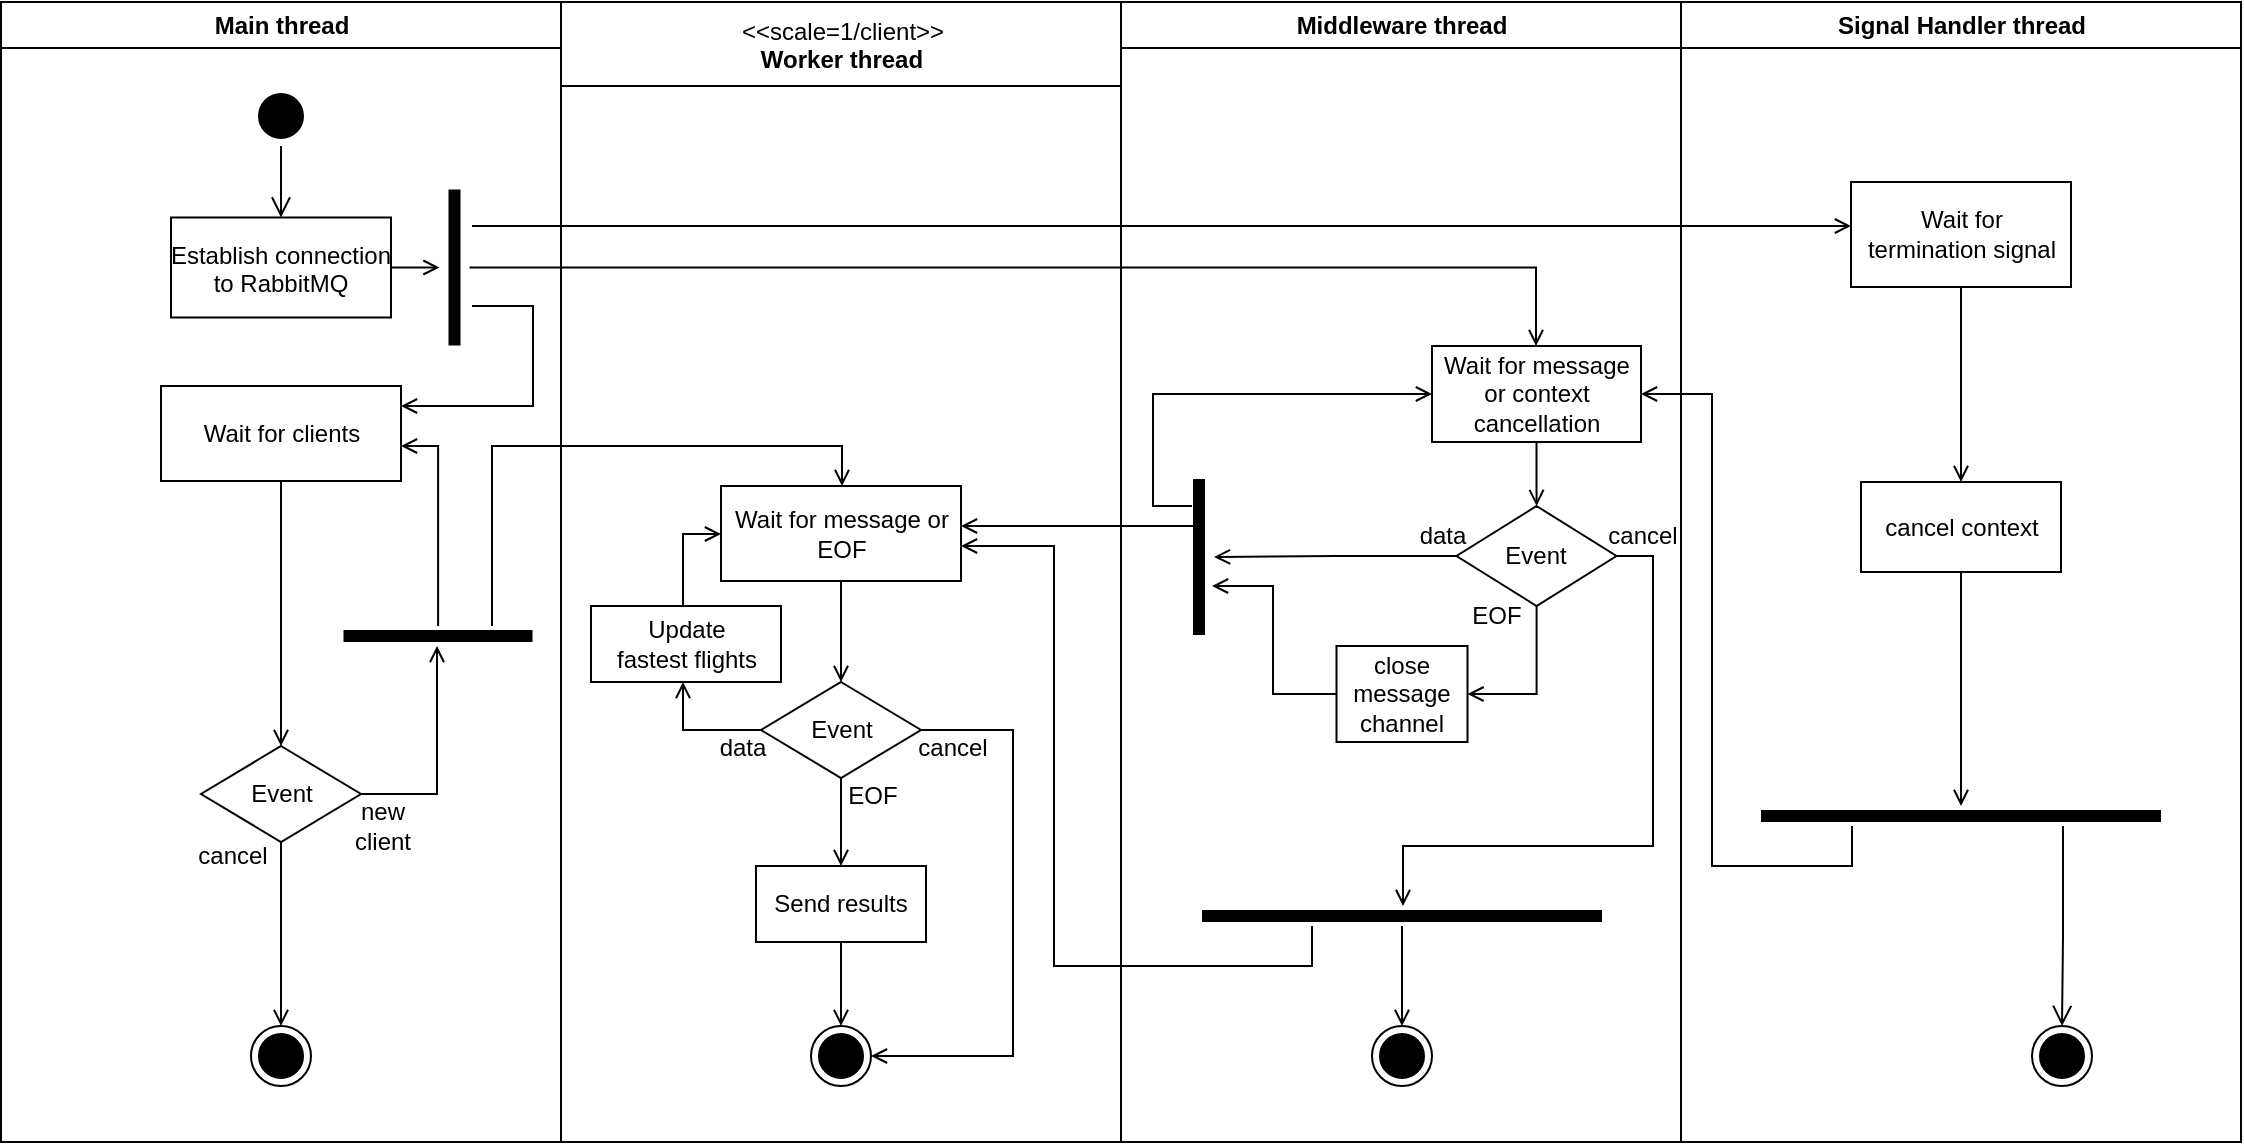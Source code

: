 <mxfile version="22.1.5" type="device" pages="2">
  <diagram name="Fastest" id="e7e014a7-5840-1c2e-5031-d8a46d1fe8dd">
    <mxGraphModel dx="2037" dy="478" grid="1" gridSize="10" guides="1" tooltips="1" connect="1" arrows="1" fold="1" page="1" pageScale="1" pageWidth="1169" pageHeight="826" background="none" math="0" shadow="0">
      <root>
        <mxCell id="0" />
        <mxCell id="1" parent="0" />
        <mxCell id="2" value="&#xa;Worker thread " style="swimlane;whiteSpace=wrap;fontStyle=1;startSize=42;" parent="1" vertex="1">
          <mxGeometry x="164.5" y="128" width="280" height="570" as="geometry" />
        </mxCell>
        <mxCell id="o3OENYJQWLkYWnhnGJ2E-64" style="edgeStyle=orthogonalEdgeStyle;rounded=0;orthogonalLoop=1;jettySize=auto;html=1;endArrow=open;endFill=0;" parent="2" source="o3OENYJQWLkYWnhnGJ2E-50" target="o3OENYJQWLkYWnhnGJ2E-65" edge="1">
          <mxGeometry relative="1" as="geometry">
            <mxPoint x="140" y="422" as="targetPoint" />
          </mxGeometry>
        </mxCell>
        <mxCell id="o3OENYJQWLkYWnhnGJ2E-50" value="&lt;div&gt;Wait for message or EOF&lt;br&gt;&lt;/div&gt;" style="rounded=0;whiteSpace=wrap;html=1;" parent="2" vertex="1">
          <mxGeometry x="80" y="242" width="120" height="47.5" as="geometry" />
        </mxCell>
        <mxCell id="LOclpNJPpTrJgy0J3EmH-41" style="edgeStyle=orthogonalEdgeStyle;rounded=0;orthogonalLoop=1;jettySize=auto;html=1;endArrow=open;endFill=0;" edge="1" parent="2" source="o3OENYJQWLkYWnhnGJ2E-65" target="o3OENYJQWLkYWnhnGJ2E-69">
          <mxGeometry relative="1" as="geometry" />
        </mxCell>
        <mxCell id="o3OENYJQWLkYWnhnGJ2E-65" value="Event" style="rhombus;whiteSpace=wrap;html=1;" parent="2" vertex="1">
          <mxGeometry x="100" y="340" width="80" height="48" as="geometry" />
        </mxCell>
        <mxCell id="8Y54ojKYTVyUvJ_XyWZ6-13" style="edgeStyle=orthogonalEdgeStyle;rounded=0;orthogonalLoop=1;jettySize=auto;html=1;endArrow=open;endFill=0;" parent="2" source="o3OENYJQWLkYWnhnGJ2E-65" target="o3OENYJQWLkYWnhnGJ2E-79" edge="1">
          <mxGeometry relative="1" as="geometry">
            <Array as="points">
              <mxPoint x="226" y="364" />
              <mxPoint x="226" y="527" />
            </Array>
          </mxGeometry>
        </mxCell>
        <mxCell id="LOclpNJPpTrJgy0J3EmH-42" style="edgeStyle=orthogonalEdgeStyle;rounded=0;orthogonalLoop=1;jettySize=auto;html=1;endArrow=open;endFill=0;" edge="1" parent="2" source="o3OENYJQWLkYWnhnGJ2E-69" target="o3OENYJQWLkYWnhnGJ2E-79">
          <mxGeometry relative="1" as="geometry" />
        </mxCell>
        <mxCell id="o3OENYJQWLkYWnhnGJ2E-69" value="Send results" style="html=1;whiteSpace=wrap;" parent="2" vertex="1">
          <mxGeometry x="97.5" y="432" width="85" height="38" as="geometry" />
        </mxCell>
        <mxCell id="o3OENYJQWLkYWnhnGJ2E-74" value="EOF" style="text;html=1;align=center;verticalAlign=middle;resizable=0;points=[];autosize=1;strokeColor=none;fillColor=none;" parent="2" vertex="1">
          <mxGeometry x="135.5" y="382" width="40" height="30" as="geometry" />
        </mxCell>
        <mxCell id="o3OENYJQWLkYWnhnGJ2E-77" style="edgeStyle=orthogonalEdgeStyle;rounded=0;orthogonalLoop=1;jettySize=auto;html=1;endArrow=open;endFill=0;" parent="2" source="o3OENYJQWLkYWnhnGJ2E-76" target="o3OENYJQWLkYWnhnGJ2E-50" edge="1">
          <mxGeometry relative="1" as="geometry">
            <Array as="points">
              <mxPoint x="61" y="266" />
            </Array>
          </mxGeometry>
        </mxCell>
        <mxCell id="o3OENYJQWLkYWnhnGJ2E-76" value="&lt;div&gt;Update&lt;/div&gt;&lt;div&gt;fastest flights&lt;/div&gt;" style="html=1;whiteSpace=wrap;" parent="2" vertex="1">
          <mxGeometry x="15" y="302" width="95" height="38" as="geometry" />
        </mxCell>
        <mxCell id="o3OENYJQWLkYWnhnGJ2E-71" style="edgeStyle=orthogonalEdgeStyle;rounded=0;orthogonalLoop=1;jettySize=auto;html=1;endArrow=open;endFill=0;" parent="2" source="o3OENYJQWLkYWnhnGJ2E-65" target="o3OENYJQWLkYWnhnGJ2E-76" edge="1">
          <mxGeometry relative="1" as="geometry">
            <Array as="points">
              <mxPoint x="61" y="364" />
            </Array>
          </mxGeometry>
        </mxCell>
        <mxCell id="o3OENYJQWLkYWnhnGJ2E-79" value="" style="ellipse;html=1;shape=endState;fillColor=#000000;strokeColor=#000000;" parent="2" vertex="1">
          <mxGeometry x="125" y="512" width="30" height="30" as="geometry" />
        </mxCell>
        <mxCell id="o3OENYJQWLkYWnhnGJ2E-70" value="data" style="text;html=1;align=center;verticalAlign=middle;resizable=0;points=[];autosize=1;strokeColor=none;fillColor=none;" parent="2" vertex="1">
          <mxGeometry x="70" y="358" width="40" height="30" as="geometry" />
        </mxCell>
        <mxCell id="LOclpNJPpTrJgy0J3EmH-43" value="cancel" style="text;html=1;align=center;verticalAlign=middle;resizable=0;points=[];autosize=1;strokeColor=none;fillColor=none;" vertex="1" parent="2">
          <mxGeometry x="165.5" y="358" width="60" height="30" as="geometry" />
        </mxCell>
        <mxCell id="LOclpNJPpTrJgy0J3EmH-45" value="&amp;lt;&amp;lt;scale=1/client&amp;gt;&amp;gt;" style="text;html=1;align=center;verticalAlign=middle;resizable=0;points=[];autosize=1;strokeColor=none;fillColor=none;" vertex="1" parent="2">
          <mxGeometry x="75" width="130" height="30" as="geometry" />
        </mxCell>
        <mxCell id="3" value="Middleware thread" style="swimlane;whiteSpace=wrap" parent="1" vertex="1">
          <mxGeometry x="444.5" y="128" width="280" height="570" as="geometry" />
        </mxCell>
        <mxCell id="o3OENYJQWLkYWnhnGJ2E-48" value="Wait for message or context cancellation" style="rounded=0;whiteSpace=wrap;html=1;" parent="3" vertex="1">
          <mxGeometry x="155.5" y="172" width="104.5" height="48" as="geometry" />
        </mxCell>
        <mxCell id="o3OENYJQWLkYWnhnGJ2E-54" value="EOF" style="text;html=1;align=center;verticalAlign=middle;resizable=0;points=[];autosize=1;strokeColor=none;fillColor=none;" parent="3" vertex="1">
          <mxGeometry x="167.75" y="292" width="40" height="30" as="geometry" />
        </mxCell>
        <mxCell id="LOclpNJPpTrJgy0J3EmH-37" style="edgeStyle=orthogonalEdgeStyle;rounded=0;orthogonalLoop=1;jettySize=auto;html=1;endArrow=open;endFill=0;" edge="1" parent="3" source="o3OENYJQWLkYWnhnGJ2E-55">
          <mxGeometry relative="1" as="geometry">
            <mxPoint x="45.5" y="292" as="targetPoint" />
            <Array as="points">
              <mxPoint x="76" y="346" />
              <mxPoint x="76" y="292" />
            </Array>
          </mxGeometry>
        </mxCell>
        <mxCell id="o3OENYJQWLkYWnhnGJ2E-55" value="close message channel" style="rounded=0;whiteSpace=wrap;html=1;" parent="3" vertex="1">
          <mxGeometry x="107.75" y="322" width="65.5" height="48" as="geometry" />
        </mxCell>
        <mxCell id="o3OENYJQWLkYWnhnGJ2E-80" style="edgeStyle=orthogonalEdgeStyle;rounded=0;orthogonalLoop=1;jettySize=auto;html=1;endArrow=open;endFill=0;" parent="3" source="o3OENYJQWLkYWnhnGJ2E-52" target="o3OENYJQWLkYWnhnGJ2E-94" edge="1">
          <mxGeometry relative="1" as="geometry">
            <mxPoint x="265.5" y="392" as="targetPoint" />
            <Array as="points">
              <mxPoint x="266" y="277" />
              <mxPoint x="266" y="422" />
              <mxPoint x="141" y="422" />
            </Array>
          </mxGeometry>
        </mxCell>
        <mxCell id="o3OENYJQWLkYWnhnGJ2E-52" value="Event" style="rhombus;whiteSpace=wrap;html=1;" parent="3" vertex="1">
          <mxGeometry x="167.75" y="252" width="80" height="50" as="geometry" />
        </mxCell>
        <mxCell id="o3OENYJQWLkYWnhnGJ2E-51" style="edgeStyle=orthogonalEdgeStyle;rounded=0;orthogonalLoop=1;jettySize=auto;html=1;endArrow=open;endFill=0;" parent="3" source="o3OENYJQWLkYWnhnGJ2E-48" target="o3OENYJQWLkYWnhnGJ2E-52" edge="1">
          <mxGeometry relative="1" as="geometry">
            <mxPoint x="140" y="292" as="targetPoint" />
          </mxGeometry>
        </mxCell>
        <mxCell id="o3OENYJQWLkYWnhnGJ2E-53" style="edgeStyle=orthogonalEdgeStyle;rounded=0;orthogonalLoop=1;jettySize=auto;html=1;endArrow=open;endFill=0;" parent="3" source="o3OENYJQWLkYWnhnGJ2E-52" target="o3OENYJQWLkYWnhnGJ2E-55" edge="1">
          <mxGeometry relative="1" as="geometry">
            <mxPoint x="140" y="382" as="targetPoint" />
            <Array as="points">
              <mxPoint x="208" y="346" />
            </Array>
          </mxGeometry>
        </mxCell>
        <mxCell id="o3OENYJQWLkYWnhnGJ2E-58" value="data" style="text;html=1;align=center;verticalAlign=middle;resizable=0;points=[];autosize=1;strokeColor=none;fillColor=none;" parent="3" vertex="1">
          <mxGeometry x="140.5" y="252" width="40" height="30" as="geometry" />
        </mxCell>
        <mxCell id="o3OENYJQWLkYWnhnGJ2E-61" style="edgeStyle=orthogonalEdgeStyle;rounded=0;orthogonalLoop=1;jettySize=auto;html=1;endArrow=open;endFill=0;" parent="3" target="o3OENYJQWLkYWnhnGJ2E-48" edge="1">
          <mxGeometry relative="1" as="geometry">
            <mxPoint x="35.5" y="252" as="sourcePoint" />
            <Array as="points">
              <mxPoint x="16" y="252" />
              <mxPoint x="16" y="196" />
            </Array>
          </mxGeometry>
        </mxCell>
        <mxCell id="o3OENYJQWLkYWnhnGJ2E-59" value="" style="shape=line;strokeWidth=6;strokeColor=#000000;rotation=90;" parent="3" vertex="1">
          <mxGeometry y="270" width="78" height="15" as="geometry" />
        </mxCell>
        <mxCell id="o3OENYJQWLkYWnhnGJ2E-57" style="edgeStyle=orthogonalEdgeStyle;rounded=0;orthogonalLoop=1;jettySize=auto;html=1;endArrow=open;endFill=0;" parent="3" source="o3OENYJQWLkYWnhnGJ2E-52" target="o3OENYJQWLkYWnhnGJ2E-59" edge="1">
          <mxGeometry relative="1" as="geometry">
            <mxPoint x="115.5" y="277" as="targetPoint" />
          </mxGeometry>
        </mxCell>
        <mxCell id="o3OENYJQWLkYWnhnGJ2E-83" value="cancel" style="text;html=1;align=center;verticalAlign=middle;resizable=0;points=[];autosize=1;strokeColor=none;fillColor=none;" parent="3" vertex="1">
          <mxGeometry x="235.5" y="252" width="50" height="30" as="geometry" />
        </mxCell>
        <mxCell id="o3OENYJQWLkYWnhnGJ2E-96" style="edgeStyle=orthogonalEdgeStyle;rounded=0;orthogonalLoop=1;jettySize=auto;html=1;endArrow=open;endFill=0;" parent="3" source="o3OENYJQWLkYWnhnGJ2E-94" target="o3OENYJQWLkYWnhnGJ2E-97" edge="1">
          <mxGeometry relative="1" as="geometry">
            <mxPoint x="140.5" y="512" as="targetPoint" />
          </mxGeometry>
        </mxCell>
        <mxCell id="o3OENYJQWLkYWnhnGJ2E-94" value="" style="shape=line;html=1;strokeWidth=6;strokeColor=#000000;" parent="3" vertex="1">
          <mxGeometry x="40.5" y="452" width="200" height="10" as="geometry" />
        </mxCell>
        <mxCell id="o3OENYJQWLkYWnhnGJ2E-97" value="" style="ellipse;html=1;shape=endState;fillColor=#000000;strokeColor=#000000;" parent="3" vertex="1">
          <mxGeometry x="125.5" y="512" width="30" height="30" as="geometry" />
        </mxCell>
        <mxCell id="4" value="Signal Handler thread" style="swimlane;whiteSpace=wrap" parent="1" vertex="1">
          <mxGeometry x="724.5" y="128" width="280" height="570" as="geometry" />
        </mxCell>
        <mxCell id="o3OENYJQWLkYWnhnGJ2E-46" style="edgeStyle=orthogonalEdgeStyle;rounded=0;orthogonalLoop=1;jettySize=auto;html=1;endArrow=open;endFill=0;" parent="4" source="o3OENYJQWLkYWnhnGJ2E-44" target="o3OENYJQWLkYWnhnGJ2E-45" edge="1">
          <mxGeometry relative="1" as="geometry" />
        </mxCell>
        <mxCell id="o3OENYJQWLkYWnhnGJ2E-44" value="&lt;div&gt;Wait for&lt;/div&gt;&lt;div&gt;termination signal&lt;/div&gt;" style="rounded=0;whiteSpace=wrap;html=1;" parent="4" vertex="1">
          <mxGeometry x="85" y="90" width="110" height="52.5" as="geometry" />
        </mxCell>
        <mxCell id="o3OENYJQWLkYWnhnGJ2E-45" value="cancel context" style="rounded=0;whiteSpace=wrap;html=1;" parent="4" vertex="1">
          <mxGeometry x="90" y="240" width="100" height="45" as="geometry" />
        </mxCell>
        <mxCell id="o3OENYJQWLkYWnhnGJ2E-67" value="" style="ellipse;html=1;shape=endState;fillColor=#000000;strokeColor=#000000;" parent="4" vertex="1">
          <mxGeometry x="175.5" y="512" width="30" height="30" as="geometry" />
        </mxCell>
        <mxCell id="o3OENYJQWLkYWnhnGJ2E-66" style="edgeStyle=orthogonalEdgeStyle;rounded=0;orthogonalLoop=1;jettySize=auto;html=1;endArrow=open;endFill=0;" parent="4" source="o3OENYJQWLkYWnhnGJ2E-45" target="o3OENYJQWLkYWnhnGJ2E-90" edge="1">
          <mxGeometry relative="1" as="geometry">
            <mxPoint x="140.5" y="402" as="targetPoint" />
          </mxGeometry>
        </mxCell>
        <mxCell id="o3OENYJQWLkYWnhnGJ2E-90" value="" style="shape=line;html=1;strokeWidth=6;strokeColor=#000000;" parent="4" vertex="1">
          <mxGeometry x="40" y="402" width="200" height="10" as="geometry" />
        </mxCell>
        <mxCell id="o3OENYJQWLkYWnhnGJ2E-91" value="" style="edgeStyle=orthogonalEdgeStyle;html=1;verticalAlign=bottom;endArrow=open;endSize=8;strokeColor=#000000;rounded=0;" parent="4" source="o3OENYJQWLkYWnhnGJ2E-90" target="o3OENYJQWLkYWnhnGJ2E-67" edge="1">
          <mxGeometry relative="1" as="geometry">
            <mxPoint x="135.5" y="482" as="targetPoint" />
            <Array as="points">
              <mxPoint x="191" y="467" />
            </Array>
          </mxGeometry>
        </mxCell>
        <mxCell id="o3OENYJQWLkYWnhnGJ2E-47" style="edgeStyle=orthogonalEdgeStyle;rounded=0;orthogonalLoop=1;jettySize=auto;html=1;endArrow=open;endFill=0;" parent="1" target="o3OENYJQWLkYWnhnGJ2E-48" edge="1" source="LOclpNJPpTrJgy0J3EmH-14">
          <mxGeometry relative="1" as="geometry">
            <mxPoint x="580" y="263" as="targetPoint" />
            <mxPoint x="400" y="280" as="sourcePoint" />
            <Array as="points">
              <mxPoint x="652" y="261" />
            </Array>
          </mxGeometry>
        </mxCell>
        <mxCell id="o3OENYJQWLkYWnhnGJ2E-60" style="edgeStyle=orthogonalEdgeStyle;rounded=0;orthogonalLoop=1;jettySize=auto;html=1;endArrow=open;endFill=0;" parent="1" source="o3OENYJQWLkYWnhnGJ2E-59" target="o3OENYJQWLkYWnhnGJ2E-50" edge="1">
          <mxGeometry relative="1" as="geometry">
            <Array as="points">
              <mxPoint x="484" y="390" />
            </Array>
          </mxGeometry>
        </mxCell>
        <mxCell id="o3OENYJQWLkYWnhnGJ2E-92" style="edgeStyle=orthogonalEdgeStyle;rounded=0;orthogonalLoop=1;jettySize=auto;html=1;endArrow=open;endFill=0;" parent="1" source="o3OENYJQWLkYWnhnGJ2E-90" target="o3OENYJQWLkYWnhnGJ2E-48" edge="1">
          <mxGeometry relative="1" as="geometry">
            <Array as="points">
              <mxPoint x="810" y="560" />
              <mxPoint x="740" y="560" />
              <mxPoint x="740" y="324" />
            </Array>
          </mxGeometry>
        </mxCell>
        <mxCell id="o3OENYJQWLkYWnhnGJ2E-62" style="edgeStyle=orthogonalEdgeStyle;rounded=0;orthogonalLoop=1;jettySize=auto;html=1;endArrow=open;endFill=0;" parent="1" source="o3OENYJQWLkYWnhnGJ2E-94" target="o3OENYJQWLkYWnhnGJ2E-50" edge="1">
          <mxGeometry relative="1" as="geometry">
            <mxPoint x="540" y="580" as="sourcePoint" />
            <mxPoint x="370" y="340" as="targetPoint" />
            <Array as="points">
              <mxPoint x="540" y="610" />
              <mxPoint x="411" y="610" />
              <mxPoint x="411" y="400" />
            </Array>
          </mxGeometry>
        </mxCell>
        <mxCell id="LOclpNJPpTrJgy0J3EmH-9" value="Main thread" style="swimlane;whiteSpace=wrap" vertex="1" parent="1">
          <mxGeometry x="-115.5" y="128" width="280" height="570" as="geometry" />
        </mxCell>
        <mxCell id="LOclpNJPpTrJgy0J3EmH-10" value="" style="ellipse;shape=startState;fillColor=#000000;strokeColor=#000000;" vertex="1" parent="LOclpNJPpTrJgy0J3EmH-9">
          <mxGeometry x="125" y="42" width="30" height="30" as="geometry" />
        </mxCell>
        <mxCell id="LOclpNJPpTrJgy0J3EmH-11" value="" style="edgeStyle=elbowEdgeStyle;elbow=horizontal;verticalAlign=bottom;endArrow=open;endSize=8;strokeColor=#000000;endFill=1;rounded=0" edge="1" parent="LOclpNJPpTrJgy0J3EmH-9" source="LOclpNJPpTrJgy0J3EmH-10" target="LOclpNJPpTrJgy0J3EmH-12">
          <mxGeometry x="100" y="40" as="geometry">
            <mxPoint x="115" y="110" as="targetPoint" />
          </mxGeometry>
        </mxCell>
        <mxCell id="LOclpNJPpTrJgy0J3EmH-12" value="Establish connection&#xa;to RabbitMQ" style="strokeColor=#000000;" vertex="1" parent="LOclpNJPpTrJgy0J3EmH-9">
          <mxGeometry x="85" y="107.75" width="110" height="50" as="geometry" />
        </mxCell>
        <mxCell id="LOclpNJPpTrJgy0J3EmH-13" value="" style="endArrow=open;strokeColor=#000000;endFill=1;rounded=0" edge="1" parent="LOclpNJPpTrJgy0J3EmH-9" source="LOclpNJPpTrJgy0J3EmH-12" target="LOclpNJPpTrJgy0J3EmH-14">
          <mxGeometry relative="1" as="geometry">
            <mxPoint x="140" y="220" as="targetPoint" />
          </mxGeometry>
        </mxCell>
        <mxCell id="LOclpNJPpTrJgy0J3EmH-32" style="edgeStyle=orthogonalEdgeStyle;rounded=0;orthogonalLoop=1;jettySize=auto;html=1;endArrow=open;endFill=0;" edge="1" parent="LOclpNJPpTrJgy0J3EmH-9" target="LOclpNJPpTrJgy0J3EmH-16">
          <mxGeometry relative="1" as="geometry">
            <mxPoint x="235.5" y="152" as="sourcePoint" />
            <Array as="points">
              <mxPoint x="266" y="152" />
              <mxPoint x="266" y="202" />
            </Array>
          </mxGeometry>
        </mxCell>
        <mxCell id="LOclpNJPpTrJgy0J3EmH-14" value="" style="shape=line;strokeWidth=6;strokeColor=#000000;rotation=-90;" vertex="1" parent="LOclpNJPpTrJgy0J3EmH-9">
          <mxGeometry x="187.75" y="125.25" width="78" height="15" as="geometry" />
        </mxCell>
        <mxCell id="LOclpNJPpTrJgy0J3EmH-15" style="edgeStyle=orthogonalEdgeStyle;rounded=0;orthogonalLoop=1;jettySize=auto;html=1;endArrow=open;endFill=0;" edge="1" parent="LOclpNJPpTrJgy0J3EmH-9" source="LOclpNJPpTrJgy0J3EmH-16" target="LOclpNJPpTrJgy0J3EmH-17">
          <mxGeometry relative="1" as="geometry">
            <mxPoint x="140" y="372" as="targetPoint" />
          </mxGeometry>
        </mxCell>
        <mxCell id="LOclpNJPpTrJgy0J3EmH-16" value="&lt;div&gt;Wait for clients&lt;/div&gt;" style="rounded=0;whiteSpace=wrap;html=1;" vertex="1" parent="LOclpNJPpTrJgy0J3EmH-9">
          <mxGeometry x="80" y="192" width="120" height="47.5" as="geometry" />
        </mxCell>
        <mxCell id="LOclpNJPpTrJgy0J3EmH-17" value="Event" style="rhombus;whiteSpace=wrap;html=1;" vertex="1" parent="LOclpNJPpTrJgy0J3EmH-9">
          <mxGeometry x="100" y="372" width="80" height="48" as="geometry" />
        </mxCell>
        <mxCell id="LOclpNJPpTrJgy0J3EmH-18" style="edgeStyle=orthogonalEdgeStyle;rounded=0;orthogonalLoop=1;jettySize=auto;html=1;endArrow=open;endFill=0;" edge="1" parent="LOclpNJPpTrJgy0J3EmH-9" source="LOclpNJPpTrJgy0J3EmH-17" target="LOclpNJPpTrJgy0J3EmH-25">
          <mxGeometry relative="1" as="geometry">
            <Array as="points">
              <mxPoint x="140" y="432" />
              <mxPoint x="140" y="432" />
            </Array>
            <mxPoint x="178" y="445" as="sourcePoint" />
          </mxGeometry>
        </mxCell>
        <mxCell id="LOclpNJPpTrJgy0J3EmH-21" value="cancel" style="text;html=1;align=center;verticalAlign=middle;resizable=0;points=[];autosize=1;strokeColor=none;fillColor=none;" vertex="1" parent="LOclpNJPpTrJgy0J3EmH-9">
          <mxGeometry x="85" y="412" width="60" height="30" as="geometry" />
        </mxCell>
        <mxCell id="LOclpNJPpTrJgy0J3EmH-22" style="edgeStyle=orthogonalEdgeStyle;rounded=0;orthogonalLoop=1;jettySize=auto;html=1;endArrow=open;endFill=0;" edge="1" parent="LOclpNJPpTrJgy0J3EmH-9" source="LOclpNJPpTrJgy0J3EmH-33" target="LOclpNJPpTrJgy0J3EmH-16">
          <mxGeometry relative="1" as="geometry">
            <Array as="points">
              <mxPoint x="219" y="222" />
            </Array>
            <mxPoint x="218.3" y="285" as="sourcePoint" />
          </mxGeometry>
        </mxCell>
        <mxCell id="LOclpNJPpTrJgy0J3EmH-24" style="edgeStyle=orthogonalEdgeStyle;rounded=0;orthogonalLoop=1;jettySize=auto;html=1;endArrow=open;endFill=0;" edge="1" parent="LOclpNJPpTrJgy0J3EmH-9" source="LOclpNJPpTrJgy0J3EmH-17" target="LOclpNJPpTrJgy0J3EmH-33">
          <mxGeometry relative="1" as="geometry">
            <Array as="points">
              <mxPoint x="218" y="396" />
            </Array>
            <mxPoint x="218" y="323" as="targetPoint" />
          </mxGeometry>
        </mxCell>
        <mxCell id="LOclpNJPpTrJgy0J3EmH-25" value="" style="ellipse;html=1;shape=endState;fillColor=#000000;strokeColor=#000000;" vertex="1" parent="LOclpNJPpTrJgy0J3EmH-9">
          <mxGeometry x="125" y="512" width="30" height="30" as="geometry" />
        </mxCell>
        <mxCell id="LOclpNJPpTrJgy0J3EmH-26" value="&lt;div&gt;new&lt;/div&gt;&lt;div&gt;client&lt;br&gt;&lt;/div&gt;" style="text;html=1;align=center;verticalAlign=middle;resizable=0;points=[];autosize=1;strokeColor=none;fillColor=none;" vertex="1" parent="LOclpNJPpTrJgy0J3EmH-9">
          <mxGeometry x="165.5" y="392" width="50" height="40" as="geometry" />
        </mxCell>
        <mxCell id="LOclpNJPpTrJgy0J3EmH-33" value="" style="shape=line;html=1;strokeWidth=6;strokeColor=#000000;" vertex="1" parent="LOclpNJPpTrJgy0J3EmH-9">
          <mxGeometry x="171.25" y="312" width="94.5" height="10" as="geometry" />
        </mxCell>
        <mxCell id="o3OENYJQWLkYWnhnGJ2E-43" style="edgeStyle=orthogonalEdgeStyle;rounded=0;orthogonalLoop=1;jettySize=auto;html=1;endArrow=open;endFill=0;" parent="1" target="o3OENYJQWLkYWnhnGJ2E-44" edge="1">
          <mxGeometry relative="1" as="geometry">
            <mxPoint x="830" y="240" as="targetPoint" />
            <mxPoint x="120" y="240" as="sourcePoint" />
            <Array as="points">
              <mxPoint x="460" y="240" />
              <mxPoint x="460" y="240" />
            </Array>
          </mxGeometry>
        </mxCell>
        <mxCell id="LOclpNJPpTrJgy0J3EmH-40" value="" style="edgeStyle=orthogonalEdgeStyle;rounded=0;orthogonalLoop=1;jettySize=auto;html=1;endArrow=open;endFill=0;" edge="1" parent="1" source="LOclpNJPpTrJgy0J3EmH-33" target="o3OENYJQWLkYWnhnGJ2E-50">
          <mxGeometry relative="1" as="geometry">
            <mxPoint x="130" y="440" as="sourcePoint" />
            <mxPoint x="244.5" y="350" as="targetPoint" />
            <Array as="points">
              <mxPoint x="130" y="350" />
              <mxPoint x="305" y="350" />
            </Array>
          </mxGeometry>
        </mxCell>
      </root>
    </mxGraphModel>
  </diagram>
  <diagram name="Average" id="EAzGPFzMdWq-KW-Qi0nT">
    <mxGraphModel dx="2037" dy="478" grid="1" gridSize="10" guides="1" tooltips="1" connect="1" arrows="1" fold="1" page="1" pageScale="1" pageWidth="1169" pageHeight="826" background="none" math="0" shadow="0">
      <root>
        <mxCell id="mYbg-_KZEM172oGs_N1d-0" />
        <mxCell id="mYbg-_KZEM172oGs_N1d-1" parent="mYbg-_KZEM172oGs_N1d-0" />
        <mxCell id="mYbg-_KZEM172oGs_N1d-2" value="&#xa;Worker thread " style="swimlane;whiteSpace=wrap;fontStyle=1;startSize=42;" vertex="1" parent="mYbg-_KZEM172oGs_N1d-1">
          <mxGeometry x="164.5" y="128" width="280" height="570" as="geometry" />
        </mxCell>
        <mxCell id="mYbg-_KZEM172oGs_N1d-3" style="edgeStyle=orthogonalEdgeStyle;rounded=0;orthogonalLoop=1;jettySize=auto;html=1;endArrow=open;endFill=0;" edge="1" parent="mYbg-_KZEM172oGs_N1d-2" source="mYbg-_KZEM172oGs_N1d-4" target="mYbg-_KZEM172oGs_N1d-6">
          <mxGeometry relative="1" as="geometry">
            <mxPoint x="140" y="422" as="targetPoint" />
          </mxGeometry>
        </mxCell>
        <mxCell id="mYbg-_KZEM172oGs_N1d-4" value="&lt;div&gt;Wait for message or EOF&lt;br&gt;&lt;/div&gt;" style="rounded=0;whiteSpace=wrap;html=1;" vertex="1" parent="mYbg-_KZEM172oGs_N1d-2">
          <mxGeometry x="80" y="182" width="120" height="47.5" as="geometry" />
        </mxCell>
        <mxCell id="mYbg-_KZEM172oGs_N1d-5" style="edgeStyle=orthogonalEdgeStyle;rounded=0;orthogonalLoop=1;jettySize=auto;html=1;endArrow=open;endFill=0;" edge="1" parent="mYbg-_KZEM172oGs_N1d-2" source="pzRMy70EXAZjNkdAB77s-3" target="pzRMy70EXAZjNkdAB77s-13">
          <mxGeometry relative="1" as="geometry">
            <mxPoint x="140" y="432" as="targetPoint" />
          </mxGeometry>
        </mxCell>
        <mxCell id="mYbg-_KZEM172oGs_N1d-6" value="Event" style="rhombus;whiteSpace=wrap;html=1;" vertex="1" parent="mYbg-_KZEM172oGs_N1d-2">
          <mxGeometry x="100" y="282" width="80" height="48" as="geometry" />
        </mxCell>
        <mxCell id="mYbg-_KZEM172oGs_N1d-7" style="edgeStyle=orthogonalEdgeStyle;rounded=0;orthogonalLoop=1;jettySize=auto;html=1;endArrow=open;endFill=0;" edge="1" parent="mYbg-_KZEM172oGs_N1d-2" source="mYbg-_KZEM172oGs_N1d-6" target="mYbg-_KZEM172oGs_N1d-14">
          <mxGeometry relative="1" as="geometry">
            <Array as="points">
              <mxPoint x="226" y="306" />
              <mxPoint x="226" y="527" />
            </Array>
          </mxGeometry>
        </mxCell>
        <mxCell id="mYbg-_KZEM172oGs_N1d-8" style="edgeStyle=orthogonalEdgeStyle;rounded=0;orthogonalLoop=1;jettySize=auto;html=1;endArrow=open;endFill=0;" edge="1" parent="mYbg-_KZEM172oGs_N1d-2" source="pzRMy70EXAZjNkdAB77s-13" target="mYbg-_KZEM172oGs_N1d-14">
          <mxGeometry relative="1" as="geometry">
            <mxPoint x="140" y="470" as="sourcePoint" />
          </mxGeometry>
        </mxCell>
        <mxCell id="mYbg-_KZEM172oGs_N1d-10" value="EOF" style="text;html=1;align=center;verticalAlign=middle;resizable=0;points=[];autosize=1;strokeColor=none;fillColor=none;" vertex="1" parent="mYbg-_KZEM172oGs_N1d-2">
          <mxGeometry x="136.25" y="322" width="40" height="30" as="geometry" />
        </mxCell>
        <mxCell id="mYbg-_KZEM172oGs_N1d-11" style="edgeStyle=orthogonalEdgeStyle;rounded=0;orthogonalLoop=1;jettySize=auto;html=1;endArrow=open;endFill=0;" edge="1" parent="mYbg-_KZEM172oGs_N1d-2" source="mYbg-_KZEM172oGs_N1d-12" target="mYbg-_KZEM172oGs_N1d-4">
          <mxGeometry relative="1" as="geometry">
            <Array as="points">
              <mxPoint x="61" y="216" />
            </Array>
          </mxGeometry>
        </mxCell>
        <mxCell id="mYbg-_KZEM172oGs_N1d-12" value="Store price or average" style="html=1;whiteSpace=wrap;" vertex="1" parent="mYbg-_KZEM172oGs_N1d-2">
          <mxGeometry x="27.5" y="247" width="70" height="38" as="geometry" />
        </mxCell>
        <mxCell id="mYbg-_KZEM172oGs_N1d-13" style="edgeStyle=orthogonalEdgeStyle;rounded=0;orthogonalLoop=1;jettySize=auto;html=1;endArrow=open;endFill=0;" edge="1" parent="mYbg-_KZEM172oGs_N1d-2" source="mYbg-_KZEM172oGs_N1d-6" target="mYbg-_KZEM172oGs_N1d-12">
          <mxGeometry relative="1" as="geometry">
            <Array as="points">
              <mxPoint x="61" y="306" />
            </Array>
          </mxGeometry>
        </mxCell>
        <mxCell id="mYbg-_KZEM172oGs_N1d-14" value="" style="ellipse;html=1;shape=endState;fillColor=#000000;strokeColor=#000000;" vertex="1" parent="mYbg-_KZEM172oGs_N1d-2">
          <mxGeometry x="125" y="512" width="30" height="30" as="geometry" />
        </mxCell>
        <mxCell id="mYbg-_KZEM172oGs_N1d-15" value="data" style="text;html=1;align=center;verticalAlign=middle;resizable=0;points=[];autosize=1;strokeColor=none;fillColor=none;" vertex="1" parent="mYbg-_KZEM172oGs_N1d-2">
          <mxGeometry x="63.75" y="300" width="40" height="30" as="geometry" />
        </mxCell>
        <mxCell id="mYbg-_KZEM172oGs_N1d-16" value="cancel" style="text;html=1;align=center;verticalAlign=middle;resizable=0;points=[];autosize=1;strokeColor=none;fillColor=none;" vertex="1" parent="mYbg-_KZEM172oGs_N1d-2">
          <mxGeometry x="165.5" y="300" width="60" height="30" as="geometry" />
        </mxCell>
        <mxCell id="mYbg-_KZEM172oGs_N1d-17" value="&amp;lt;&amp;lt;scale=1/client&amp;gt;&amp;gt;" style="text;html=1;align=center;verticalAlign=middle;resizable=0;points=[];autosize=1;strokeColor=none;fillColor=none;" vertex="1" parent="mYbg-_KZEM172oGs_N1d-2">
          <mxGeometry x="75" width="130" height="30" as="geometry" />
        </mxCell>
        <mxCell id="pzRMy70EXAZjNkdAB77s-13" value="Send results" style="rounded=0;whiteSpace=wrap;html=1;" vertex="1" parent="mYbg-_KZEM172oGs_N1d-2">
          <mxGeometry x="103.75" y="452" width="72.5" height="38" as="geometry" />
        </mxCell>
        <mxCell id="pzRMy70EXAZjNkdAB77s-19" value="" style="edgeStyle=orthogonalEdgeStyle;rounded=0;orthogonalLoop=1;jettySize=auto;html=1;endArrow=open;endFill=0;" edge="1" parent="mYbg-_KZEM172oGs_N1d-2" source="mYbg-_KZEM172oGs_N1d-6" target="pzRMy70EXAZjNkdAB77s-3">
          <mxGeometry relative="1" as="geometry">
            <mxPoint x="304.5" y="418" as="sourcePoint" />
            <mxPoint x="304.5" y="560" as="targetPoint" />
          </mxGeometry>
        </mxCell>
        <mxCell id="pzRMy70EXAZjNkdAB77s-3" value="Filter and aggregate data" style="html=1;whiteSpace=wrap;" vertex="1" parent="mYbg-_KZEM172oGs_N1d-2">
          <mxGeometry x="97.5" y="372" width="85" height="48" as="geometry" />
        </mxCell>
        <mxCell id="mYbg-_KZEM172oGs_N1d-18" value="Middleware thread" style="swimlane;whiteSpace=wrap" vertex="1" parent="mYbg-_KZEM172oGs_N1d-1">
          <mxGeometry x="444.5" y="128" width="280" height="570" as="geometry" />
        </mxCell>
        <mxCell id="mYbg-_KZEM172oGs_N1d-19" value="Wait for message or context cancellation" style="rounded=0;whiteSpace=wrap;html=1;" vertex="1" parent="mYbg-_KZEM172oGs_N1d-18">
          <mxGeometry x="155.5" y="172" width="104.5" height="48" as="geometry" />
        </mxCell>
        <mxCell id="mYbg-_KZEM172oGs_N1d-20" value="EOF" style="text;html=1;align=center;verticalAlign=middle;resizable=0;points=[];autosize=1;strokeColor=none;fillColor=none;" vertex="1" parent="mYbg-_KZEM172oGs_N1d-18">
          <mxGeometry x="167.75" y="292" width="40" height="30" as="geometry" />
        </mxCell>
        <mxCell id="mYbg-_KZEM172oGs_N1d-21" style="edgeStyle=orthogonalEdgeStyle;rounded=0;orthogonalLoop=1;jettySize=auto;html=1;endArrow=open;endFill=0;" edge="1" parent="mYbg-_KZEM172oGs_N1d-18" source="mYbg-_KZEM172oGs_N1d-22">
          <mxGeometry relative="1" as="geometry">
            <mxPoint x="45.5" y="292" as="targetPoint" />
            <Array as="points">
              <mxPoint x="76" y="346" />
              <mxPoint x="76" y="292" />
            </Array>
          </mxGeometry>
        </mxCell>
        <mxCell id="mYbg-_KZEM172oGs_N1d-22" value="close message channel" style="rounded=0;whiteSpace=wrap;html=1;" vertex="1" parent="mYbg-_KZEM172oGs_N1d-18">
          <mxGeometry x="107.75" y="322" width="65.5" height="48" as="geometry" />
        </mxCell>
        <mxCell id="mYbg-_KZEM172oGs_N1d-23" style="edgeStyle=orthogonalEdgeStyle;rounded=0;orthogonalLoop=1;jettySize=auto;html=1;endArrow=open;endFill=0;" edge="1" parent="mYbg-_KZEM172oGs_N1d-18" source="mYbg-_KZEM172oGs_N1d-24" target="mYbg-_KZEM172oGs_N1d-33">
          <mxGeometry relative="1" as="geometry">
            <mxPoint x="265.5" y="392" as="targetPoint" />
            <Array as="points">
              <mxPoint x="266" y="277" />
              <mxPoint x="266" y="422" />
              <mxPoint x="141" y="422" />
            </Array>
          </mxGeometry>
        </mxCell>
        <mxCell id="mYbg-_KZEM172oGs_N1d-24" value="Event" style="rhombus;whiteSpace=wrap;html=1;" vertex="1" parent="mYbg-_KZEM172oGs_N1d-18">
          <mxGeometry x="167.75" y="252" width="80" height="50" as="geometry" />
        </mxCell>
        <mxCell id="mYbg-_KZEM172oGs_N1d-25" style="edgeStyle=orthogonalEdgeStyle;rounded=0;orthogonalLoop=1;jettySize=auto;html=1;endArrow=open;endFill=0;" edge="1" parent="mYbg-_KZEM172oGs_N1d-18" source="mYbg-_KZEM172oGs_N1d-19" target="mYbg-_KZEM172oGs_N1d-24">
          <mxGeometry relative="1" as="geometry">
            <mxPoint x="140" y="292" as="targetPoint" />
          </mxGeometry>
        </mxCell>
        <mxCell id="mYbg-_KZEM172oGs_N1d-26" style="edgeStyle=orthogonalEdgeStyle;rounded=0;orthogonalLoop=1;jettySize=auto;html=1;endArrow=open;endFill=0;" edge="1" parent="mYbg-_KZEM172oGs_N1d-18" source="mYbg-_KZEM172oGs_N1d-24" target="mYbg-_KZEM172oGs_N1d-22">
          <mxGeometry relative="1" as="geometry">
            <mxPoint x="140" y="382" as="targetPoint" />
            <Array as="points">
              <mxPoint x="208" y="346" />
            </Array>
          </mxGeometry>
        </mxCell>
        <mxCell id="mYbg-_KZEM172oGs_N1d-27" value="data" style="text;html=1;align=center;verticalAlign=middle;resizable=0;points=[];autosize=1;strokeColor=none;fillColor=none;" vertex="1" parent="mYbg-_KZEM172oGs_N1d-18">
          <mxGeometry x="140.5" y="252" width="40" height="30" as="geometry" />
        </mxCell>
        <mxCell id="mYbg-_KZEM172oGs_N1d-28" style="edgeStyle=orthogonalEdgeStyle;rounded=0;orthogonalLoop=1;jettySize=auto;html=1;endArrow=open;endFill=0;" edge="1" parent="mYbg-_KZEM172oGs_N1d-18" target="mYbg-_KZEM172oGs_N1d-19">
          <mxGeometry relative="1" as="geometry">
            <mxPoint x="35.5" y="252" as="sourcePoint" />
            <Array as="points">
              <mxPoint x="16" y="252" />
              <mxPoint x="16" y="196" />
            </Array>
          </mxGeometry>
        </mxCell>
        <mxCell id="mYbg-_KZEM172oGs_N1d-29" value="" style="shape=line;strokeWidth=6;strokeColor=#000000;rotation=90;" vertex="1" parent="mYbg-_KZEM172oGs_N1d-18">
          <mxGeometry y="270" width="78" height="15" as="geometry" />
        </mxCell>
        <mxCell id="mYbg-_KZEM172oGs_N1d-30" style="edgeStyle=orthogonalEdgeStyle;rounded=0;orthogonalLoop=1;jettySize=auto;html=1;endArrow=open;endFill=0;" edge="1" parent="mYbg-_KZEM172oGs_N1d-18" source="mYbg-_KZEM172oGs_N1d-24" target="mYbg-_KZEM172oGs_N1d-29">
          <mxGeometry relative="1" as="geometry">
            <mxPoint x="115.5" y="277" as="targetPoint" />
          </mxGeometry>
        </mxCell>
        <mxCell id="mYbg-_KZEM172oGs_N1d-31" value="cancel" style="text;html=1;align=center;verticalAlign=middle;resizable=0;points=[];autosize=1;strokeColor=none;fillColor=none;" vertex="1" parent="mYbg-_KZEM172oGs_N1d-18">
          <mxGeometry x="235.5" y="252" width="50" height="30" as="geometry" />
        </mxCell>
        <mxCell id="mYbg-_KZEM172oGs_N1d-32" style="edgeStyle=orthogonalEdgeStyle;rounded=0;orthogonalLoop=1;jettySize=auto;html=1;endArrow=open;endFill=0;" edge="1" parent="mYbg-_KZEM172oGs_N1d-18" source="mYbg-_KZEM172oGs_N1d-33" target="mYbg-_KZEM172oGs_N1d-34">
          <mxGeometry relative="1" as="geometry">
            <mxPoint x="140.5" y="512" as="targetPoint" />
          </mxGeometry>
        </mxCell>
        <mxCell id="mYbg-_KZEM172oGs_N1d-33" value="" style="shape=line;html=1;strokeWidth=6;strokeColor=#000000;" vertex="1" parent="mYbg-_KZEM172oGs_N1d-18">
          <mxGeometry x="40.5" y="452" width="200" height="10" as="geometry" />
        </mxCell>
        <mxCell id="mYbg-_KZEM172oGs_N1d-34" value="" style="ellipse;html=1;shape=endState;fillColor=#000000;strokeColor=#000000;" vertex="1" parent="mYbg-_KZEM172oGs_N1d-18">
          <mxGeometry x="125.5" y="512" width="30" height="30" as="geometry" />
        </mxCell>
        <mxCell id="mYbg-_KZEM172oGs_N1d-35" value="Signal Handler thread" style="swimlane;whiteSpace=wrap" vertex="1" parent="mYbg-_KZEM172oGs_N1d-1">
          <mxGeometry x="724.5" y="128" width="280" height="570" as="geometry" />
        </mxCell>
        <mxCell id="mYbg-_KZEM172oGs_N1d-36" style="edgeStyle=orthogonalEdgeStyle;rounded=0;orthogonalLoop=1;jettySize=auto;html=1;endArrow=open;endFill=0;" edge="1" parent="mYbg-_KZEM172oGs_N1d-35" source="mYbg-_KZEM172oGs_N1d-37" target="mYbg-_KZEM172oGs_N1d-38">
          <mxGeometry relative="1" as="geometry" />
        </mxCell>
        <mxCell id="mYbg-_KZEM172oGs_N1d-37" value="&lt;div&gt;Wait for&lt;/div&gt;&lt;div&gt;termination signal&lt;/div&gt;" style="rounded=0;whiteSpace=wrap;html=1;" vertex="1" parent="mYbg-_KZEM172oGs_N1d-35">
          <mxGeometry x="85" y="90" width="110" height="52.5" as="geometry" />
        </mxCell>
        <mxCell id="mYbg-_KZEM172oGs_N1d-38" value="cancel context" style="rounded=0;whiteSpace=wrap;html=1;" vertex="1" parent="mYbg-_KZEM172oGs_N1d-35">
          <mxGeometry x="90" y="240" width="100" height="45" as="geometry" />
        </mxCell>
        <mxCell id="mYbg-_KZEM172oGs_N1d-39" value="" style="ellipse;html=1;shape=endState;fillColor=#000000;strokeColor=#000000;" vertex="1" parent="mYbg-_KZEM172oGs_N1d-35">
          <mxGeometry x="175.5" y="512" width="30" height="30" as="geometry" />
        </mxCell>
        <mxCell id="mYbg-_KZEM172oGs_N1d-40" style="edgeStyle=orthogonalEdgeStyle;rounded=0;orthogonalLoop=1;jettySize=auto;html=1;endArrow=open;endFill=0;" edge="1" parent="mYbg-_KZEM172oGs_N1d-35" source="mYbg-_KZEM172oGs_N1d-38" target="mYbg-_KZEM172oGs_N1d-41">
          <mxGeometry relative="1" as="geometry">
            <mxPoint x="140.5" y="402" as="targetPoint" />
          </mxGeometry>
        </mxCell>
        <mxCell id="mYbg-_KZEM172oGs_N1d-41" value="" style="shape=line;html=1;strokeWidth=6;strokeColor=#000000;" vertex="1" parent="mYbg-_KZEM172oGs_N1d-35">
          <mxGeometry x="40" y="402" width="200" height="10" as="geometry" />
        </mxCell>
        <mxCell id="mYbg-_KZEM172oGs_N1d-42" value="" style="edgeStyle=orthogonalEdgeStyle;html=1;verticalAlign=bottom;endArrow=open;endSize=8;strokeColor=#000000;rounded=0;" edge="1" parent="mYbg-_KZEM172oGs_N1d-35" source="mYbg-_KZEM172oGs_N1d-41" target="mYbg-_KZEM172oGs_N1d-39">
          <mxGeometry relative="1" as="geometry">
            <mxPoint x="135.5" y="482" as="targetPoint" />
            <Array as="points">
              <mxPoint x="191" y="467" />
            </Array>
          </mxGeometry>
        </mxCell>
        <mxCell id="mYbg-_KZEM172oGs_N1d-43" style="edgeStyle=orthogonalEdgeStyle;rounded=0;orthogonalLoop=1;jettySize=auto;html=1;endArrow=open;endFill=0;" edge="1" parent="mYbg-_KZEM172oGs_N1d-1" source="mYbg-_KZEM172oGs_N1d-53" target="mYbg-_KZEM172oGs_N1d-19">
          <mxGeometry relative="1" as="geometry">
            <mxPoint x="580" y="263" as="targetPoint" />
            <mxPoint x="400" y="280" as="sourcePoint" />
            <Array as="points">
              <mxPoint x="652" y="261" />
            </Array>
          </mxGeometry>
        </mxCell>
        <mxCell id="mYbg-_KZEM172oGs_N1d-44" style="edgeStyle=orthogonalEdgeStyle;rounded=0;orthogonalLoop=1;jettySize=auto;html=1;endArrow=open;endFill=0;" edge="1" parent="mYbg-_KZEM172oGs_N1d-1" source="mYbg-_KZEM172oGs_N1d-29" target="mYbg-_KZEM172oGs_N1d-4">
          <mxGeometry relative="1" as="geometry">
            <Array as="points">
              <mxPoint x="484" y="390" />
              <mxPoint x="430" y="390" />
              <mxPoint x="430" y="330" />
            </Array>
          </mxGeometry>
        </mxCell>
        <mxCell id="mYbg-_KZEM172oGs_N1d-45" style="edgeStyle=orthogonalEdgeStyle;rounded=0;orthogonalLoop=1;jettySize=auto;html=1;endArrow=open;endFill=0;" edge="1" parent="mYbg-_KZEM172oGs_N1d-1" source="mYbg-_KZEM172oGs_N1d-41" target="mYbg-_KZEM172oGs_N1d-19">
          <mxGeometry relative="1" as="geometry">
            <Array as="points">
              <mxPoint x="810" y="560" />
              <mxPoint x="740" y="560" />
              <mxPoint x="740" y="324" />
            </Array>
          </mxGeometry>
        </mxCell>
        <mxCell id="mYbg-_KZEM172oGs_N1d-46" style="edgeStyle=orthogonalEdgeStyle;rounded=0;orthogonalLoop=1;jettySize=auto;html=1;endArrow=open;endFill=0;" edge="1" parent="mYbg-_KZEM172oGs_N1d-1" source="mYbg-_KZEM172oGs_N1d-33" target="mYbg-_KZEM172oGs_N1d-4">
          <mxGeometry relative="1" as="geometry">
            <mxPoint x="540" y="580" as="sourcePoint" />
            <mxPoint x="370" y="340" as="targetPoint" />
            <Array as="points">
              <mxPoint x="540" y="610" />
              <mxPoint x="411" y="610" />
              <mxPoint x="411" y="340" />
            </Array>
          </mxGeometry>
        </mxCell>
        <mxCell id="mYbg-_KZEM172oGs_N1d-47" value="Main thread" style="swimlane;whiteSpace=wrap" vertex="1" parent="mYbg-_KZEM172oGs_N1d-1">
          <mxGeometry x="-115.5" y="128" width="280" height="570" as="geometry" />
        </mxCell>
        <mxCell id="mYbg-_KZEM172oGs_N1d-48" value="" style="ellipse;shape=startState;fillColor=#000000;strokeColor=#000000;" vertex="1" parent="mYbg-_KZEM172oGs_N1d-47">
          <mxGeometry x="125" y="42" width="30" height="30" as="geometry" />
        </mxCell>
        <mxCell id="mYbg-_KZEM172oGs_N1d-49" value="" style="edgeStyle=elbowEdgeStyle;elbow=horizontal;verticalAlign=bottom;endArrow=open;endSize=8;strokeColor=#000000;endFill=1;rounded=0" edge="1" parent="mYbg-_KZEM172oGs_N1d-47" source="mYbg-_KZEM172oGs_N1d-48" target="mYbg-_KZEM172oGs_N1d-50">
          <mxGeometry x="100" y="40" as="geometry">
            <mxPoint x="115" y="110" as="targetPoint" />
          </mxGeometry>
        </mxCell>
        <mxCell id="mYbg-_KZEM172oGs_N1d-50" value="Establish connection&#xa;to RabbitMQ" style="strokeColor=#000000;" vertex="1" parent="mYbg-_KZEM172oGs_N1d-47">
          <mxGeometry x="85" y="107.75" width="110" height="50" as="geometry" />
        </mxCell>
        <mxCell id="mYbg-_KZEM172oGs_N1d-51" value="" style="endArrow=open;strokeColor=#000000;endFill=1;rounded=0" edge="1" parent="mYbg-_KZEM172oGs_N1d-47" source="mYbg-_KZEM172oGs_N1d-50" target="mYbg-_KZEM172oGs_N1d-53">
          <mxGeometry relative="1" as="geometry">
            <mxPoint x="140" y="220" as="targetPoint" />
          </mxGeometry>
        </mxCell>
        <mxCell id="mYbg-_KZEM172oGs_N1d-52" style="edgeStyle=orthogonalEdgeStyle;rounded=0;orthogonalLoop=1;jettySize=auto;html=1;endArrow=open;endFill=0;" edge="1" parent="mYbg-_KZEM172oGs_N1d-47" target="mYbg-_KZEM172oGs_N1d-55">
          <mxGeometry relative="1" as="geometry">
            <mxPoint x="235.5" y="152" as="sourcePoint" />
            <Array as="points">
              <mxPoint x="266" y="152" />
              <mxPoint x="266" y="202" />
            </Array>
          </mxGeometry>
        </mxCell>
        <mxCell id="mYbg-_KZEM172oGs_N1d-53" value="" style="shape=line;strokeWidth=6;strokeColor=#000000;rotation=-90;" vertex="1" parent="mYbg-_KZEM172oGs_N1d-47">
          <mxGeometry x="187.75" y="125.25" width="78" height="15" as="geometry" />
        </mxCell>
        <mxCell id="mYbg-_KZEM172oGs_N1d-54" style="edgeStyle=orthogonalEdgeStyle;rounded=0;orthogonalLoop=1;jettySize=auto;html=1;endArrow=open;endFill=0;" edge="1" parent="mYbg-_KZEM172oGs_N1d-47" source="mYbg-_KZEM172oGs_N1d-55" target="mYbg-_KZEM172oGs_N1d-56">
          <mxGeometry relative="1" as="geometry">
            <mxPoint x="140" y="372" as="targetPoint" />
          </mxGeometry>
        </mxCell>
        <mxCell id="mYbg-_KZEM172oGs_N1d-55" value="&lt;div&gt;Wait for clients&lt;/div&gt;" style="rounded=0;whiteSpace=wrap;html=1;" vertex="1" parent="mYbg-_KZEM172oGs_N1d-47">
          <mxGeometry x="80" y="192" width="120" height="47.5" as="geometry" />
        </mxCell>
        <mxCell id="mYbg-_KZEM172oGs_N1d-56" value="Event" style="rhombus;whiteSpace=wrap;html=1;" vertex="1" parent="mYbg-_KZEM172oGs_N1d-47">
          <mxGeometry x="100" y="372" width="80" height="48" as="geometry" />
        </mxCell>
        <mxCell id="mYbg-_KZEM172oGs_N1d-57" style="edgeStyle=orthogonalEdgeStyle;rounded=0;orthogonalLoop=1;jettySize=auto;html=1;endArrow=open;endFill=0;" edge="1" parent="mYbg-_KZEM172oGs_N1d-47" source="mYbg-_KZEM172oGs_N1d-56" target="mYbg-_KZEM172oGs_N1d-61">
          <mxGeometry relative="1" as="geometry">
            <Array as="points">
              <mxPoint x="140" y="432" />
              <mxPoint x="140" y="432" />
            </Array>
            <mxPoint x="178" y="445" as="sourcePoint" />
          </mxGeometry>
        </mxCell>
        <mxCell id="mYbg-_KZEM172oGs_N1d-58" value="cancel" style="text;html=1;align=center;verticalAlign=middle;resizable=0;points=[];autosize=1;strokeColor=none;fillColor=none;" vertex="1" parent="mYbg-_KZEM172oGs_N1d-47">
          <mxGeometry x="85" y="412" width="60" height="30" as="geometry" />
        </mxCell>
        <mxCell id="mYbg-_KZEM172oGs_N1d-59" style="edgeStyle=orthogonalEdgeStyle;rounded=0;orthogonalLoop=1;jettySize=auto;html=1;endArrow=open;endFill=0;" edge="1" parent="mYbg-_KZEM172oGs_N1d-47" source="mYbg-_KZEM172oGs_N1d-63" target="mYbg-_KZEM172oGs_N1d-55">
          <mxGeometry relative="1" as="geometry">
            <Array as="points">
              <mxPoint x="219" y="222" />
            </Array>
            <mxPoint x="218.3" y="285" as="sourcePoint" />
          </mxGeometry>
        </mxCell>
        <mxCell id="mYbg-_KZEM172oGs_N1d-60" style="edgeStyle=orthogonalEdgeStyle;rounded=0;orthogonalLoop=1;jettySize=auto;html=1;endArrow=open;endFill=0;" edge="1" parent="mYbg-_KZEM172oGs_N1d-47" source="mYbg-_KZEM172oGs_N1d-56" target="mYbg-_KZEM172oGs_N1d-63">
          <mxGeometry relative="1" as="geometry">
            <Array as="points">
              <mxPoint x="218" y="396" />
            </Array>
            <mxPoint x="218" y="323" as="targetPoint" />
          </mxGeometry>
        </mxCell>
        <mxCell id="mYbg-_KZEM172oGs_N1d-61" value="" style="ellipse;html=1;shape=endState;fillColor=#000000;strokeColor=#000000;" vertex="1" parent="mYbg-_KZEM172oGs_N1d-47">
          <mxGeometry x="125" y="512" width="30" height="30" as="geometry" />
        </mxCell>
        <mxCell id="mYbg-_KZEM172oGs_N1d-62" value="&lt;div&gt;new&lt;/div&gt;&lt;div&gt;client&lt;br&gt;&lt;/div&gt;" style="text;html=1;align=center;verticalAlign=middle;resizable=0;points=[];autosize=1;strokeColor=none;fillColor=none;" vertex="1" parent="mYbg-_KZEM172oGs_N1d-47">
          <mxGeometry x="165.5" y="392" width="50" height="40" as="geometry" />
        </mxCell>
        <mxCell id="mYbg-_KZEM172oGs_N1d-63" value="" style="shape=line;html=1;strokeWidth=6;strokeColor=#000000;" vertex="1" parent="mYbg-_KZEM172oGs_N1d-47">
          <mxGeometry x="171.25" y="312" width="94.5" height="10" as="geometry" />
        </mxCell>
        <mxCell id="mYbg-_KZEM172oGs_N1d-64" style="edgeStyle=orthogonalEdgeStyle;rounded=0;orthogonalLoop=1;jettySize=auto;html=1;endArrow=open;endFill=0;" edge="1" parent="mYbg-_KZEM172oGs_N1d-1" target="mYbg-_KZEM172oGs_N1d-37">
          <mxGeometry relative="1" as="geometry">
            <mxPoint x="830" y="240" as="targetPoint" />
            <mxPoint x="120" y="240" as="sourcePoint" />
            <Array as="points">
              <mxPoint x="460" y="240" />
              <mxPoint x="460" y="240" />
            </Array>
          </mxGeometry>
        </mxCell>
        <mxCell id="mYbg-_KZEM172oGs_N1d-65" value="" style="edgeStyle=orthogonalEdgeStyle;rounded=0;orthogonalLoop=1;jettySize=auto;html=1;endArrow=open;endFill=0;" edge="1" parent="mYbg-_KZEM172oGs_N1d-1" source="mYbg-_KZEM172oGs_N1d-63" target="mYbg-_KZEM172oGs_N1d-4">
          <mxGeometry relative="1" as="geometry">
            <mxPoint x="130" y="440" as="sourcePoint" />
            <mxPoint x="244.5" y="350" as="targetPoint" />
            <Array as="points">
              <mxPoint x="130" y="350" />
              <mxPoint x="180" y="350" />
              <mxPoint x="180" y="290" />
              <mxPoint x="305" y="290" />
            </Array>
          </mxGeometry>
        </mxCell>
      </root>
    </mxGraphModel>
  </diagram>
</mxfile>
